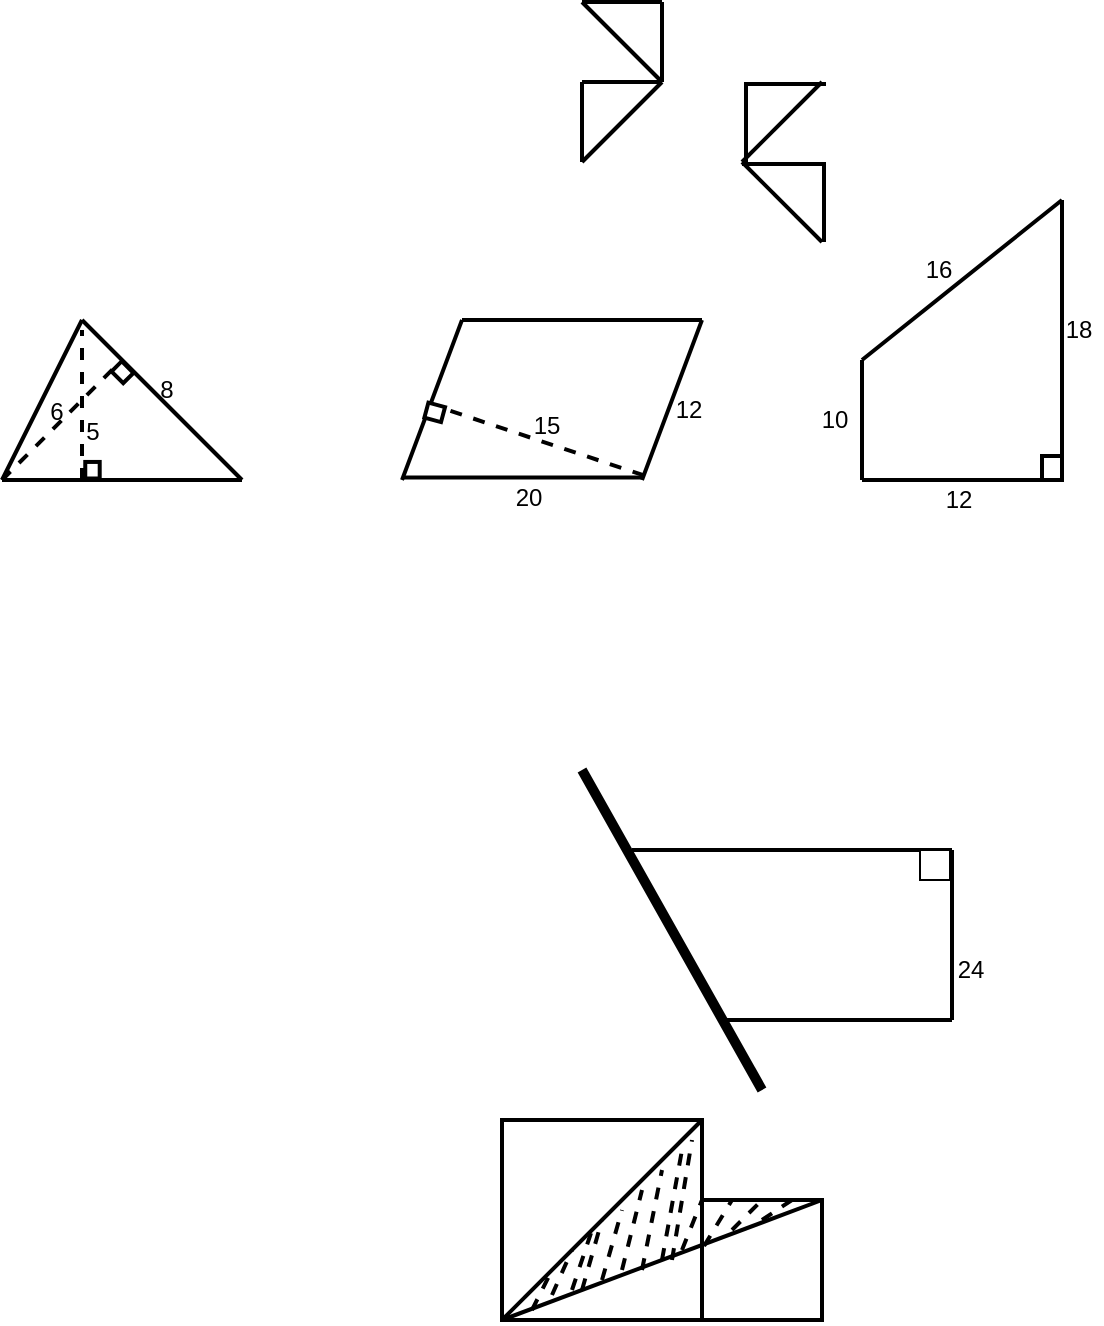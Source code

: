 <mxfile version="16.1.2" type="github">
  <diagram id="NpUMrtAXCsaWanEa29Hl" name="Page-1">
    <mxGraphModel dx="600" dy="755" grid="1" gridSize="5" guides="1" tooltips="1" connect="1" arrows="1" fold="1" page="1" pageScale="1" pageWidth="827" pageHeight="1169" background="#FFFFFF" math="0" shadow="0">
      <root>
        <mxCell id="0" />
        <mxCell id="1" parent="0" />
        <mxCell id="UUi42nveesJ6nsxAvxsP-2" value="" style="endArrow=none;html=1;rounded=0;strokeWidth=2;" edge="1" parent="1">
          <mxGeometry width="50" height="50" relative="1" as="geometry">
            <mxPoint x="360" y="81" as="sourcePoint" />
            <mxPoint x="360" y="41" as="targetPoint" />
          </mxGeometry>
        </mxCell>
        <mxCell id="UUi42nveesJ6nsxAvxsP-4" value="" style="endArrow=none;html=1;rounded=0;strokeWidth=2;" edge="1" parent="1">
          <mxGeometry width="50" height="50" relative="1" as="geometry">
            <mxPoint x="320" y="81" as="sourcePoint" />
            <mxPoint x="360" y="81" as="targetPoint" />
          </mxGeometry>
        </mxCell>
        <mxCell id="UUi42nveesJ6nsxAvxsP-5" value="" style="endArrow=none;html=1;rounded=0;strokeWidth=2;" edge="1" parent="1">
          <mxGeometry width="50" height="50" relative="1" as="geometry">
            <mxPoint x="320" y="81" as="sourcePoint" />
            <mxPoint x="320" y="121" as="targetPoint" />
          </mxGeometry>
        </mxCell>
        <mxCell id="UUi42nveesJ6nsxAvxsP-6" value="" style="endArrow=none;html=1;rounded=0;strokeWidth=2;" edge="1" parent="1">
          <mxGeometry width="50" height="50" relative="1" as="geometry">
            <mxPoint x="360" y="81" as="sourcePoint" />
            <mxPoint x="320" y="121" as="targetPoint" />
          </mxGeometry>
        </mxCell>
        <mxCell id="UUi42nveesJ6nsxAvxsP-8" value="" style="endArrow=none;html=1;rounded=0;strokeColor=#000000;strokeWidth=5;" edge="1" parent="1">
          <mxGeometry width="50" height="50" relative="1" as="geometry">
            <mxPoint x="410" y="585" as="sourcePoint" />
            <mxPoint x="320" y="425" as="targetPoint" />
          </mxGeometry>
        </mxCell>
        <mxCell id="UUi42nveesJ6nsxAvxsP-9" value="" style="endArrow=none;html=1;rounded=0;strokeColor=#000000;strokeWidth=2;" edge="1" parent="1">
          <mxGeometry width="50" height="50" relative="1" as="geometry">
            <mxPoint x="345" y="465" as="sourcePoint" />
            <mxPoint x="505" y="465" as="targetPoint" />
          </mxGeometry>
        </mxCell>
        <mxCell id="UUi42nveesJ6nsxAvxsP-10" value="" style="endArrow=none;html=1;rounded=0;strokeColor=#000000;strokeWidth=2;" edge="1" parent="1">
          <mxGeometry width="50" height="50" relative="1" as="geometry">
            <mxPoint x="505" y="550" as="sourcePoint" />
            <mxPoint x="505" y="465" as="targetPoint" />
          </mxGeometry>
        </mxCell>
        <mxCell id="UUi42nveesJ6nsxAvxsP-11" value="" style="endArrow=none;html=1;rounded=0;strokeColor=#000000;strokeWidth=2;" edge="1" parent="1">
          <mxGeometry width="50" height="50" relative="1" as="geometry">
            <mxPoint x="390" y="550" as="sourcePoint" />
            <mxPoint x="505" y="550" as="targetPoint" />
          </mxGeometry>
        </mxCell>
        <mxCell id="UUi42nveesJ6nsxAvxsP-12" value="" style="rounded=0;whiteSpace=wrap;html=1;strokeWidth=1;" vertex="1" parent="1">
          <mxGeometry x="489" y="465" width="15" height="15" as="geometry" />
        </mxCell>
        <mxCell id="UUi42nveesJ6nsxAvxsP-13" value="" style="rounded=0;whiteSpace=wrap;html=1;strokeWidth=2;" vertex="1" parent="1">
          <mxGeometry x="280" y="600" width="100" height="100" as="geometry" />
        </mxCell>
        <mxCell id="UUi42nveesJ6nsxAvxsP-14" value="" style="rounded=0;whiteSpace=wrap;html=1;strokeWidth=2;" vertex="1" parent="1">
          <mxGeometry x="380" y="640" width="60" height="60" as="geometry" />
        </mxCell>
        <mxCell id="UUi42nveesJ6nsxAvxsP-15" value="" style="endArrow=none;html=1;rounded=0;strokeColor=#000000;strokeWidth=2;entryX=1;entryY=0;entryDx=0;entryDy=0;exitX=0;exitY=1;exitDx=0;exitDy=0;" edge="1" parent="1" source="UUi42nveesJ6nsxAvxsP-13" target="UUi42nveesJ6nsxAvxsP-13">
          <mxGeometry width="50" height="50" relative="1" as="geometry">
            <mxPoint x="270" y="690" as="sourcePoint" />
            <mxPoint x="320" y="640" as="targetPoint" />
          </mxGeometry>
        </mxCell>
        <mxCell id="UUi42nveesJ6nsxAvxsP-16" value="" style="endArrow=none;html=1;rounded=0;strokeColor=#000000;strokeWidth=2;entryX=1;entryY=0;entryDx=0;entryDy=0;" edge="1" parent="1" target="UUi42nveesJ6nsxAvxsP-14">
          <mxGeometry width="50" height="50" relative="1" as="geometry">
            <mxPoint x="280" y="700" as="sourcePoint" />
            <mxPoint x="385" y="605" as="targetPoint" />
          </mxGeometry>
        </mxCell>
        <mxCell id="UUi42nveesJ6nsxAvxsP-17" value="" style="endArrow=none;dashed=1;html=1;rounded=0;strokeColor=#000000;strokeWidth=2;" edge="1" parent="1">
          <mxGeometry width="50" height="50" relative="1" as="geometry">
            <mxPoint x="295" y="695" as="sourcePoint" />
            <mxPoint x="305" y="675" as="targetPoint" />
          </mxGeometry>
        </mxCell>
        <mxCell id="UUi42nveesJ6nsxAvxsP-18" value="" style="endArrow=none;dashed=1;html=1;rounded=0;strokeColor=#000000;strokeWidth=2;" edge="1" parent="1">
          <mxGeometry width="50" height="50" relative="1" as="geometry">
            <mxPoint x="305" y="687.5" as="sourcePoint" />
            <mxPoint x="315" y="665" as="targetPoint" />
          </mxGeometry>
        </mxCell>
        <mxCell id="UUi42nveesJ6nsxAvxsP-20" value="" style="endArrow=none;dashed=1;html=1;rounded=0;strokeColor=#000000;strokeWidth=2;" edge="1" parent="1">
          <mxGeometry width="50" height="50" relative="1" as="geometry">
            <mxPoint x="315" y="685" as="sourcePoint" />
            <mxPoint x="325" y="655" as="targetPoint" />
          </mxGeometry>
        </mxCell>
        <mxCell id="UUi42nveesJ6nsxAvxsP-21" value="" style="endArrow=none;dashed=1;html=1;rounded=0;strokeColor=#000000;strokeWidth=2;" edge="1" parent="1">
          <mxGeometry width="50" height="50" relative="1" as="geometry">
            <mxPoint x="320" y="685" as="sourcePoint" />
            <mxPoint x="330" y="650" as="targetPoint" />
          </mxGeometry>
        </mxCell>
        <mxCell id="UUi42nveesJ6nsxAvxsP-22" value="" style="endArrow=none;dashed=1;html=1;rounded=0;strokeColor=#000000;strokeWidth=2;" edge="1" parent="1">
          <mxGeometry width="50" height="50" relative="1" as="geometry">
            <mxPoint x="330" y="680" as="sourcePoint" />
            <mxPoint x="340" y="645" as="targetPoint" />
          </mxGeometry>
        </mxCell>
        <mxCell id="UUi42nveesJ6nsxAvxsP-23" value="" style="endArrow=none;dashed=1;html=1;rounded=0;strokeColor=#000000;strokeWidth=2;" edge="1" parent="1">
          <mxGeometry width="50" height="50" relative="1" as="geometry">
            <mxPoint x="340" y="675" as="sourcePoint" />
            <mxPoint x="350" y="635" as="targetPoint" />
          </mxGeometry>
        </mxCell>
        <mxCell id="UUi42nveesJ6nsxAvxsP-24" value="" style="endArrow=none;dashed=1;html=1;rounded=0;strokeColor=#000000;strokeWidth=2;" edge="1" parent="1">
          <mxGeometry width="50" height="50" relative="1" as="geometry">
            <mxPoint x="350" y="675" as="sourcePoint" />
            <mxPoint x="360" y="625" as="targetPoint" />
          </mxGeometry>
        </mxCell>
        <mxCell id="UUi42nveesJ6nsxAvxsP-25" value="" style="endArrow=none;dashed=1;html=1;rounded=0;strokeColor=#000000;strokeWidth=2;" edge="1" parent="1">
          <mxGeometry width="50" height="50" relative="1" as="geometry">
            <mxPoint x="360" y="670" as="sourcePoint" />
            <mxPoint x="370" y="615" as="targetPoint" />
          </mxGeometry>
        </mxCell>
        <mxCell id="UUi42nveesJ6nsxAvxsP-26" value="" style="endArrow=none;dashed=1;html=1;rounded=0;strokeColor=#000000;strokeWidth=2;" edge="1" parent="1">
          <mxGeometry width="50" height="50" relative="1" as="geometry">
            <mxPoint x="365" y="670" as="sourcePoint" />
            <mxPoint x="375" y="610" as="targetPoint" />
          </mxGeometry>
        </mxCell>
        <mxCell id="UUi42nveesJ6nsxAvxsP-27" value="" style="endArrow=none;dashed=1;html=1;rounded=0;strokeColor=#000000;strokeWidth=2;entryX=0;entryY=0;entryDx=0;entryDy=0;" edge="1" parent="1" target="UUi42nveesJ6nsxAvxsP-14">
          <mxGeometry width="50" height="50" relative="1" as="geometry">
            <mxPoint x="370" y="665" as="sourcePoint" />
            <mxPoint x="360" y="680" as="targetPoint" />
          </mxGeometry>
        </mxCell>
        <mxCell id="UUi42nveesJ6nsxAvxsP-28" value="" style="endArrow=none;dashed=1;html=1;rounded=0;strokeColor=#000000;strokeWidth=2;entryX=0.25;entryY=0;entryDx=0;entryDy=0;exitX=0.017;exitY=0.383;exitDx=0;exitDy=0;exitPerimeter=0;" edge="1" parent="1" source="UUi42nveesJ6nsxAvxsP-14" target="UUi42nveesJ6nsxAvxsP-14">
          <mxGeometry width="50" height="50" relative="1" as="geometry">
            <mxPoint x="355" y="720" as="sourcePoint" />
            <mxPoint x="365" y="685" as="targetPoint" />
          </mxGeometry>
        </mxCell>
        <mxCell id="UUi42nveesJ6nsxAvxsP-29" value="" style="endArrow=none;dashed=1;html=1;rounded=0;strokeColor=#000000;strokeWidth=2;entryX=0.5;entryY=0;entryDx=0;entryDy=0;" edge="1" parent="1" target="UUi42nveesJ6nsxAvxsP-14">
          <mxGeometry width="50" height="50" relative="1" as="geometry">
            <mxPoint x="395" y="655" as="sourcePoint" />
            <mxPoint x="370" y="690" as="targetPoint" />
          </mxGeometry>
        </mxCell>
        <mxCell id="UUi42nveesJ6nsxAvxsP-30" value="" style="endArrow=none;dashed=1;html=1;rounded=0;strokeColor=#000000;strokeWidth=2;entryX=0.75;entryY=0;entryDx=0;entryDy=0;" edge="1" parent="1" target="UUi42nveesJ6nsxAvxsP-14">
          <mxGeometry width="50" height="50" relative="1" as="geometry">
            <mxPoint x="410" y="650" as="sourcePoint" />
            <mxPoint x="375" y="695" as="targetPoint" />
          </mxGeometry>
        </mxCell>
        <mxCell id="UUi42nveesJ6nsxAvxsP-31" value="" style="endArrow=none;html=1;rounded=0;strokeColor=#000000;strokeWidth=2;" edge="1" parent="1">
          <mxGeometry width="50" height="50" relative="1" as="geometry">
            <mxPoint x="30" y="280" as="sourcePoint" />
            <mxPoint x="70" y="200" as="targetPoint" />
          </mxGeometry>
        </mxCell>
        <mxCell id="UUi42nveesJ6nsxAvxsP-32" value="" style="endArrow=none;html=1;rounded=0;strokeColor=#000000;strokeWidth=2;" edge="1" parent="1">
          <mxGeometry width="50" height="50" relative="1" as="geometry">
            <mxPoint x="30" y="280" as="sourcePoint" />
            <mxPoint x="150" y="280" as="targetPoint" />
          </mxGeometry>
        </mxCell>
        <mxCell id="UUi42nveesJ6nsxAvxsP-33" value="" style="endArrow=none;html=1;rounded=0;strokeColor=#000000;strokeWidth=2;" edge="1" parent="1">
          <mxGeometry width="50" height="50" relative="1" as="geometry">
            <mxPoint x="70" y="200" as="sourcePoint" />
            <mxPoint x="150" y="280" as="targetPoint" />
          </mxGeometry>
        </mxCell>
        <mxCell id="UUi42nveesJ6nsxAvxsP-35" value="" style="endArrow=none;dashed=1;html=1;rounded=0;strokeColor=#000000;strokeWidth=2;" edge="1" parent="1">
          <mxGeometry width="50" height="50" relative="1" as="geometry">
            <mxPoint x="70" y="280" as="sourcePoint" />
            <mxPoint x="70" y="205" as="targetPoint" />
          </mxGeometry>
        </mxCell>
        <mxCell id="UUi42nveesJ6nsxAvxsP-36" value="" style="endArrow=none;dashed=1;html=1;rounded=0;strokeColor=#000000;strokeWidth=2;" edge="1" parent="1">
          <mxGeometry width="50" height="50" relative="1" as="geometry">
            <mxPoint x="30" y="280" as="sourcePoint" />
            <mxPoint x="90" y="220" as="targetPoint" />
          </mxGeometry>
        </mxCell>
        <mxCell id="UUi42nveesJ6nsxAvxsP-37" value="" style="rounded=0;whiteSpace=wrap;html=1;strokeWidth=2;rotation=45;" vertex="1" parent="1">
          <mxGeometry x="86.1" y="222.5" width="8.28" height="7.22" as="geometry" />
        </mxCell>
        <mxCell id="UUi42nveesJ6nsxAvxsP-38" value="" style="rounded=0;whiteSpace=wrap;html=1;strokeWidth=2;rotation=90;" vertex="1" parent="1">
          <mxGeometry x="71.1" y="271.5" width="8.28" height="7.22" as="geometry" />
        </mxCell>
        <mxCell id="UUi42nveesJ6nsxAvxsP-39" value="6" style="text;html=1;align=center;verticalAlign=middle;resizable=0;points=[];autosize=1;strokeColor=none;fillColor=none;" vertex="1" parent="1">
          <mxGeometry x="47" y="236" width="20" height="20" as="geometry" />
        </mxCell>
        <mxCell id="UUi42nveesJ6nsxAvxsP-42" value="5" style="text;html=1;align=center;verticalAlign=middle;resizable=0;points=[];autosize=1;strokeColor=none;fillColor=none;" vertex="1" parent="1">
          <mxGeometry x="65" y="246" width="20" height="20" as="geometry" />
        </mxCell>
        <mxCell id="UUi42nveesJ6nsxAvxsP-43" value="8" style="text;html=1;align=center;verticalAlign=middle;resizable=0;points=[];autosize=1;strokeColor=none;fillColor=none;" vertex="1" parent="1">
          <mxGeometry x="102" y="225" width="20" height="20" as="geometry" />
        </mxCell>
        <mxCell id="UUi42nveesJ6nsxAvxsP-45" value="" style="endArrow=none;html=1;rounded=0;strokeColor=#000000;strokeWidth=2;" edge="1" parent="1">
          <mxGeometry width="50" height="50" relative="1" as="geometry">
            <mxPoint x="230" y="278.72" as="sourcePoint" />
            <mxPoint x="350" y="278.72" as="targetPoint" />
          </mxGeometry>
        </mxCell>
        <mxCell id="UUi42nveesJ6nsxAvxsP-46" value="" style="endArrow=none;html=1;rounded=0;strokeColor=#000000;strokeWidth=2;" edge="1" parent="1">
          <mxGeometry width="50" height="50" relative="1" as="geometry">
            <mxPoint x="230" y="280" as="sourcePoint" />
            <mxPoint x="260" y="200" as="targetPoint" />
          </mxGeometry>
        </mxCell>
        <mxCell id="UUi42nveesJ6nsxAvxsP-47" value="" style="endArrow=none;html=1;rounded=0;strokeColor=#000000;strokeWidth=2;" edge="1" parent="1">
          <mxGeometry width="50" height="50" relative="1" as="geometry">
            <mxPoint x="260" y="200.0" as="sourcePoint" />
            <mxPoint x="380" y="200.0" as="targetPoint" />
          </mxGeometry>
        </mxCell>
        <mxCell id="UUi42nveesJ6nsxAvxsP-48" value="" style="endArrow=none;html=1;rounded=0;strokeColor=#000000;strokeWidth=2;" edge="1" parent="1">
          <mxGeometry width="50" height="50" relative="1" as="geometry">
            <mxPoint x="350" y="280" as="sourcePoint" />
            <mxPoint x="380" y="200" as="targetPoint" />
          </mxGeometry>
        </mxCell>
        <mxCell id="UUi42nveesJ6nsxAvxsP-49" value="" style="endArrow=none;dashed=1;html=1;rounded=0;strokeColor=#000000;strokeWidth=2;" edge="1" parent="1">
          <mxGeometry width="50" height="50" relative="1" as="geometry">
            <mxPoint x="351" y="277.72" as="sourcePoint" />
            <mxPoint x="246" y="242.72" as="targetPoint" />
          </mxGeometry>
        </mxCell>
        <mxCell id="UUi42nveesJ6nsxAvxsP-50" value="" style="rounded=0;whiteSpace=wrap;html=1;strokeWidth=2;rotation=15;" vertex="1" parent="1">
          <mxGeometry x="242.05" y="242.29" width="8.61" height="7.78" as="geometry" />
        </mxCell>
        <mxCell id="UUi42nveesJ6nsxAvxsP-51" value="20" style="text;html=1;align=center;verticalAlign=middle;resizable=0;points=[];autosize=1;strokeColor=none;fillColor=none;" vertex="1" parent="1">
          <mxGeometry x="280" y="278.72" width="25" height="20" as="geometry" />
        </mxCell>
        <mxCell id="UUi42nveesJ6nsxAvxsP-52" value="12" style="text;html=1;align=center;verticalAlign=middle;resizable=0;points=[];autosize=1;strokeColor=none;fillColor=none;" vertex="1" parent="1">
          <mxGeometry x="360" y="235" width="25" height="20" as="geometry" />
        </mxCell>
        <mxCell id="UUi42nveesJ6nsxAvxsP-53" value="15" style="text;html=1;align=center;verticalAlign=middle;resizable=0;points=[];autosize=1;strokeColor=none;fillColor=none;" vertex="1" parent="1">
          <mxGeometry x="289" y="243.29" width="25" height="20" as="geometry" />
        </mxCell>
        <mxCell id="UUi42nveesJ6nsxAvxsP-54" value="" style="endArrow=none;html=1;rounded=0;strokeColor=#000000;strokeWidth=2;" edge="1" parent="1">
          <mxGeometry width="50" height="50" relative="1" as="geometry">
            <mxPoint x="460" y="280" as="sourcePoint" />
            <mxPoint x="560" y="280" as="targetPoint" />
          </mxGeometry>
        </mxCell>
        <mxCell id="UUi42nveesJ6nsxAvxsP-55" value="" style="endArrow=none;html=1;rounded=0;strokeColor=#000000;strokeWidth=2;" edge="1" parent="1">
          <mxGeometry width="50" height="50" relative="1" as="geometry">
            <mxPoint x="460" y="280" as="sourcePoint" />
            <mxPoint x="460" y="220" as="targetPoint" />
          </mxGeometry>
        </mxCell>
        <mxCell id="UUi42nveesJ6nsxAvxsP-56" value="" style="endArrow=none;html=1;rounded=0;strokeColor=#000000;strokeWidth=2;" edge="1" parent="1">
          <mxGeometry width="50" height="50" relative="1" as="geometry">
            <mxPoint x="460" y="220" as="sourcePoint" />
            <mxPoint x="560" y="140" as="targetPoint" />
          </mxGeometry>
        </mxCell>
        <mxCell id="UUi42nveesJ6nsxAvxsP-57" value="" style="endArrow=none;html=1;rounded=0;strokeColor=#000000;strokeWidth=2;" edge="1" parent="1">
          <mxGeometry width="50" height="50" relative="1" as="geometry">
            <mxPoint x="560" y="280" as="sourcePoint" />
            <mxPoint x="560" y="140" as="targetPoint" />
          </mxGeometry>
        </mxCell>
        <mxCell id="UUi42nveesJ6nsxAvxsP-58" value="" style="rounded=0;whiteSpace=wrap;html=1;strokeWidth=2;" vertex="1" parent="1">
          <mxGeometry x="550" y="268" width="10" height="12" as="geometry" />
        </mxCell>
        <mxCell id="UUi42nveesJ6nsxAvxsP-59" value="10" style="text;html=1;align=center;verticalAlign=middle;resizable=0;points=[];autosize=1;strokeColor=none;fillColor=none;" vertex="1" parent="1">
          <mxGeometry x="433" y="240" width="25" height="20" as="geometry" />
        </mxCell>
        <mxCell id="UUi42nveesJ6nsxAvxsP-60" value="12" style="text;html=1;align=center;verticalAlign=middle;resizable=0;points=[];autosize=1;strokeColor=none;fillColor=none;" vertex="1" parent="1">
          <mxGeometry x="495" y="280" width="25" height="20" as="geometry" />
        </mxCell>
        <mxCell id="UUi42nveesJ6nsxAvxsP-61" value="16" style="text;html=1;align=center;verticalAlign=middle;resizable=0;points=[];autosize=1;strokeColor=none;fillColor=none;" vertex="1" parent="1">
          <mxGeometry x="485" y="165" width="25" height="20" as="geometry" />
        </mxCell>
        <mxCell id="UUi42nveesJ6nsxAvxsP-62" value="18" style="text;html=1;align=center;verticalAlign=middle;resizable=0;points=[];autosize=1;strokeColor=none;fillColor=none;" vertex="1" parent="1">
          <mxGeometry x="555" y="195" width="25" height="20" as="geometry" />
        </mxCell>
        <mxCell id="UUi42nveesJ6nsxAvxsP-64" value="24" style="text;html=1;align=center;verticalAlign=middle;resizable=0;points=[];autosize=1;strokeColor=none;fillColor=none;" vertex="1" parent="1">
          <mxGeometry x="501" y="515" width="25" height="20" as="geometry" />
        </mxCell>
        <mxCell id="UUi42nveesJ6nsxAvxsP-1" value="" style="endArrow=none;html=1;rounded=0;strokeWidth=2;" edge="1" parent="1">
          <mxGeometry width="50" height="50" relative="1" as="geometry">
            <mxPoint x="320" y="41" as="sourcePoint" />
            <mxPoint x="360" y="41" as="targetPoint" />
          </mxGeometry>
        </mxCell>
        <mxCell id="UUi42nveesJ6nsxAvxsP-3" value="" style="endArrow=none;html=1;rounded=0;strokeWidth=2;" edge="1" parent="1">
          <mxGeometry width="50" height="50" relative="1" as="geometry">
            <mxPoint x="320" y="41" as="sourcePoint" />
            <mxPoint x="360" y="81" as="targetPoint" />
          </mxGeometry>
        </mxCell>
        <mxCell id="UUi42nveesJ6nsxAvxsP-65" value="" style="endArrow=none;html=1;rounded=0;strokeWidth=2;" edge="1" parent="1">
          <mxGeometry width="50" height="50" relative="1" as="geometry">
            <mxPoint x="360" y="81" as="sourcePoint" />
            <mxPoint x="360" y="41" as="targetPoint" />
          </mxGeometry>
        </mxCell>
        <mxCell id="UUi42nveesJ6nsxAvxsP-73" value="" style="group" vertex="1" connectable="0" parent="1">
          <mxGeometry x="400" y="81" width="42" height="80" as="geometry" />
        </mxCell>
        <mxCell id="UUi42nveesJ6nsxAvxsP-67" value="" style="endArrow=none;html=1;rounded=0;strokeWidth=2;" edge="1" parent="UUi42nveesJ6nsxAvxsP-73">
          <mxGeometry width="50" height="50" relative="1" as="geometry">
            <mxPoint x="2" y="40" as="sourcePoint" />
            <mxPoint x="2" as="targetPoint" />
          </mxGeometry>
        </mxCell>
        <mxCell id="UUi42nveesJ6nsxAvxsP-68" value="" style="endArrow=none;html=1;rounded=0;strokeWidth=2;" edge="1" parent="UUi42nveesJ6nsxAvxsP-73">
          <mxGeometry width="50" height="50" relative="1" as="geometry">
            <mxPoint x="2" y="1" as="sourcePoint" />
            <mxPoint x="42" y="1" as="targetPoint" />
          </mxGeometry>
        </mxCell>
        <mxCell id="UUi42nveesJ6nsxAvxsP-69" value="" style="endArrow=none;html=1;rounded=0;strokeWidth=2;" edge="1" parent="UUi42nveesJ6nsxAvxsP-73">
          <mxGeometry width="50" height="50" relative="1" as="geometry">
            <mxPoint x="40" as="sourcePoint" />
            <mxPoint y="40" as="targetPoint" />
          </mxGeometry>
        </mxCell>
        <mxCell id="UUi42nveesJ6nsxAvxsP-70" value="" style="endArrow=none;html=1;rounded=0;strokeWidth=2;" edge="1" parent="UUi42nveesJ6nsxAvxsP-73">
          <mxGeometry width="50" height="50" relative="1" as="geometry">
            <mxPoint y="41" as="sourcePoint" />
            <mxPoint x="40" y="41" as="targetPoint" />
          </mxGeometry>
        </mxCell>
        <mxCell id="UUi42nveesJ6nsxAvxsP-71" value="" style="endArrow=none;html=1;rounded=0;strokeWidth=2;" edge="1" parent="UUi42nveesJ6nsxAvxsP-73">
          <mxGeometry width="50" height="50" relative="1" as="geometry">
            <mxPoint x="41" y="40" as="sourcePoint" />
            <mxPoint x="41" y="80" as="targetPoint" />
          </mxGeometry>
        </mxCell>
        <mxCell id="UUi42nveesJ6nsxAvxsP-72" value="" style="endArrow=none;html=1;rounded=0;strokeWidth=2;" edge="1" parent="UUi42nveesJ6nsxAvxsP-73">
          <mxGeometry width="50" height="50" relative="1" as="geometry">
            <mxPoint y="40" as="sourcePoint" />
            <mxPoint x="40" y="80" as="targetPoint" />
          </mxGeometry>
        </mxCell>
      </root>
    </mxGraphModel>
  </diagram>
</mxfile>
